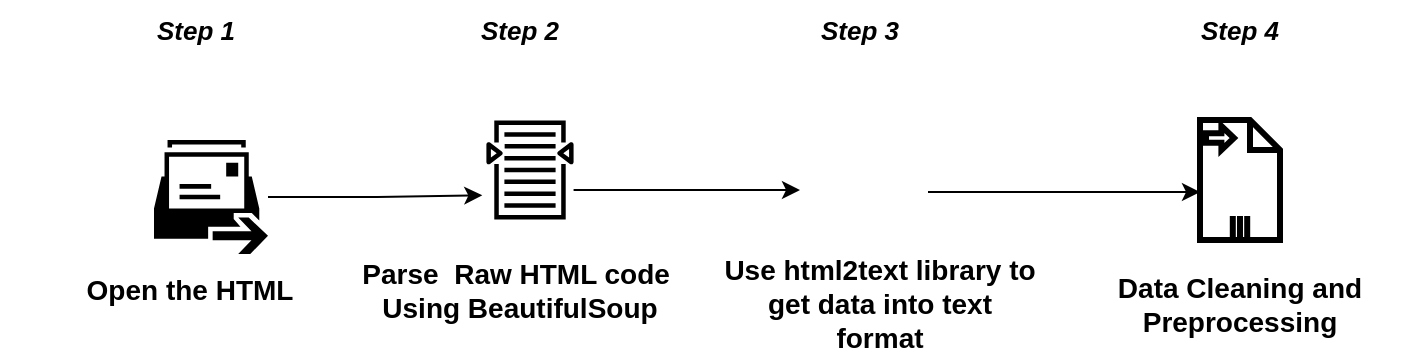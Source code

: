 <mxfile version="15.6.8" type="device"><diagram id="6AwjFFdpz6rfAEPs1J82" name="Page-1"><mxGraphModel dx="1002" dy="624" grid="1" gridSize="10" guides="1" tooltips="1" connect="1" arrows="1" fold="1" page="1" pageScale="1" pageWidth="827" pageHeight="1169" math="0" shadow="0"><root><mxCell id="0"/><mxCell id="1" parent="0"/><mxCell id="tLTQ6pL4F4r5ib3TNtQ9-9" value="" style="group" parent="1" vertex="1" connectable="0"><mxGeometry x="50" y="120" width="190" height="90" as="geometry"/></mxCell><mxCell id="tLTQ6pL4F4r5ib3TNtQ9-3" value="" style="sketch=0;pointerEvents=1;shadow=0;dashed=0;html=1;strokeColor=none;fillColor=#000000;labelPosition=center;verticalLabelPosition=bottom;verticalAlign=top;outlineConnect=0;align=center;shape=mxgraph.office.communications.local_move_request;fontFamily=Helvetica;fontSize=14;" parent="tLTQ6pL4F4r5ib3TNtQ9-9" vertex="1"><mxGeometry x="77" width="57" height="57" as="geometry"/></mxCell><mxCell id="tLTQ6pL4F4r5ib3TNtQ9-6" value="&lt;h4&gt;&lt;font style=&quot;font-size: 14px&quot;&gt;Open the HTML&lt;/font&gt;&lt;/h4&gt;" style="text;html=1;strokeColor=none;fillColor=none;align=center;verticalAlign=middle;whiteSpace=wrap;rounded=0;" parent="tLTQ6pL4F4r5ib3TNtQ9-9" vertex="1"><mxGeometry y="60" width="190" height="30" as="geometry"/></mxCell><mxCell id="tLTQ6pL4F4r5ib3TNtQ9-22" value="&lt;font style=&quot;font-size: 13px&quot;&gt;&lt;i&gt;&lt;b&gt;Step 1&lt;/b&gt;&lt;/i&gt;&lt;/font&gt;" style="text;html=1;strokeColor=none;fillColor=none;align=center;verticalAlign=middle;whiteSpace=wrap;rounded=0;sketch=0;fontFamily=Helvetica;fontSize=14;fontColor=#000000;" parent="1" vertex="1"><mxGeometry x="118" y="50" width="60" height="30" as="geometry"/></mxCell><mxCell id="tLTQ6pL4F4r5ib3TNtQ9-24" value="&lt;font style=&quot;font-size: 13px&quot;&gt;&lt;i&gt;&lt;b&gt;Step 4&lt;/b&gt;&lt;/i&gt;&lt;/font&gt;" style="text;html=1;strokeColor=none;fillColor=none;align=center;verticalAlign=middle;whiteSpace=wrap;rounded=0;sketch=0;fontFamily=Helvetica;fontSize=14;fontColor=#000000;" parent="1" vertex="1"><mxGeometry x="640" y="50" width="60" height="30" as="geometry"/></mxCell><mxCell id="tLTQ6pL4F4r5ib3TNtQ9-25" value="&lt;font style=&quot;font-size: 13px&quot;&gt;&lt;i&gt;&lt;b&gt;Step 3&lt;/b&gt;&lt;/i&gt;&lt;/font&gt;" style="text;html=1;strokeColor=none;fillColor=none;align=center;verticalAlign=middle;whiteSpace=wrap;rounded=0;sketch=0;fontFamily=Helvetica;fontSize=14;fontColor=#000000;" parent="1" vertex="1"><mxGeometry x="450.0" y="50" width="60" height="30" as="geometry"/></mxCell><mxCell id="tLTQ6pL4F4r5ib3TNtQ9-26" value="&lt;font style=&quot;font-size: 13px&quot;&gt;&lt;i&gt;&lt;b&gt;Step 2&lt;/b&gt;&lt;/i&gt;&lt;/font&gt;" style="text;html=1;strokeColor=none;fillColor=none;align=center;verticalAlign=middle;whiteSpace=wrap;rounded=0;sketch=0;fontFamily=Helvetica;fontSize=14;fontColor=#000000;" parent="1" vertex="1"><mxGeometry x="280" y="50" width="60" height="30" as="geometry"/></mxCell><mxCell id="tLTQ6pL4F4r5ib3TNtQ9-29" value="" style="group" parent="1" vertex="1" connectable="0"><mxGeometry x="600" y="110" width="160" height="117" as="geometry"/></mxCell><mxCell id="tLTQ6pL4F4r5ib3TNtQ9-19" value="&lt;b&gt;Data Cleaning and Preprocessing&lt;/b&gt;" style="text;html=1;strokeColor=none;fillColor=none;align=center;verticalAlign=middle;whiteSpace=wrap;rounded=0;sketch=0;fontFamily=Helvetica;fontSize=14;fontColor=#000000;" parent="tLTQ6pL4F4r5ib3TNtQ9-29" vertex="1"><mxGeometry x="-10" y="67" width="160" height="50" as="geometry"/></mxCell><mxCell id="JGiAmiKQbBhNEyGb2ke_-8" value="" style="shape=mxgraph.bpmn.data;labelPosition=center;verticalLabelPosition=bottom;align=center;verticalAlign=top;whiteSpace=wrap;size=15;html=1;bpmnTransferType=input;isCollection=1;rotation=0;flipV=1;flipH=1;strokeWidth=3;direction=west;" parent="tLTQ6pL4F4r5ib3TNtQ9-29" vertex="1"><mxGeometry x="50" width="40" height="60" as="geometry"/></mxCell><mxCell id="tLTQ6pL4F4r5ib3TNtQ9-32" style="edgeStyle=orthogonalEdgeStyle;rounded=0;orthogonalLoop=1;jettySize=auto;html=1;fontFamily=Helvetica;fontSize=13;fontColor=#000000;entryX=-0.047;entryY=0.756;entryDx=0;entryDy=0;entryPerimeter=0;" parent="1" source="tLTQ6pL4F4r5ib3TNtQ9-3" edge="1" target="JGiAmiKQbBhNEyGb2ke_-3"><mxGeometry relative="1" as="geometry"><mxPoint x="270" y="148" as="targetPoint"/></mxGeometry></mxCell><mxCell id="JGiAmiKQbBhNEyGb2ke_-2" value="" style="group" parent="1" vertex="1" connectable="0"><mxGeometry x="260" y="110" width="130" height="100" as="geometry"/></mxCell><mxCell id="JGiAmiKQbBhNEyGb2ke_-3" value="" style="sketch=0;outlineConnect=0;fontColor=#232F3E;gradientColor=none;fillColor=#000000;strokeColor=none;dashed=0;verticalLabelPosition=bottom;verticalAlign=top;align=center;html=1;fontSize=12;fontStyle=0;aspect=fixed;pointerEvents=1;shape=mxgraph.aws4.search_documents;fontFamily=Helvetica;" parent="JGiAmiKQbBhNEyGb2ke_-2" vertex="1"><mxGeometry x="33.2" width="43.59" height="50" as="geometry"/></mxCell><mxCell id="JGiAmiKQbBhNEyGb2ke_-4" value="&lt;h4&gt;&lt;font style=&quot;font-size: 14px&quot;&gt;Parse&amp;nbsp; Raw HTML code&amp;nbsp; Using BeautifulSoup&lt;/font&gt;&lt;/h4&gt;" style="text;html=1;strokeColor=none;fillColor=none;align=center;verticalAlign=middle;whiteSpace=wrap;rounded=0;" parent="JGiAmiKQbBhNEyGb2ke_-2" vertex="1"><mxGeometry x="-30" y="70" width="160" height="30" as="geometry"/></mxCell><mxCell id="JGiAmiKQbBhNEyGb2ke_-5" value="" style="group" parent="1" vertex="1" connectable="0"><mxGeometry x="410" y="110" width="160" height="117" as="geometry"/></mxCell><mxCell id="JGiAmiKQbBhNEyGb2ke_-6" value="" style="shape=image;html=1;verticalAlign=top;verticalLabelPosition=bottom;labelBackgroundColor=#ffffff;imageAspect=0;aspect=fixed;image=https://cdn0.iconfinder.com/data/icons/video-edit-tools/32/transition_conversion_convert_transfer_motion_split_slide-128.png;sketch=0;fontFamily=Helvetica;fontSize=14;fontColor=#000000;strokeWidth=10;fillColor=#000000;rotation=180;direction=west;" parent="JGiAmiKQbBhNEyGb2ke_-5" vertex="1"><mxGeometry x="40" width="64" height="64" as="geometry"/></mxCell><mxCell id="JGiAmiKQbBhNEyGb2ke_-7" value="&lt;b&gt;Use html2text library&amp;nbsp;to get data into text format&lt;/b&gt;" style="text;html=1;strokeColor=none;fillColor=none;align=center;verticalAlign=middle;whiteSpace=wrap;rounded=0;sketch=0;fontFamily=Helvetica;fontSize=14;fontColor=#000000;" parent="JGiAmiKQbBhNEyGb2ke_-5" vertex="1"><mxGeometry y="67" width="160" height="50" as="geometry"/></mxCell><mxCell id="5aBckUYhVIZXRp2FKL8z-1" style="edgeStyle=orthogonalEdgeStyle;rounded=0;orthogonalLoop=1;jettySize=auto;html=1;entryX=0;entryY=0.391;entryDx=0;entryDy=0;entryPerimeter=0;" edge="1" parent="1"><mxGeometry relative="1" as="geometry"><mxPoint x="336.79" y="145" as="sourcePoint"/><mxPoint x="450" y="145.024" as="targetPoint"/></mxGeometry></mxCell><mxCell id="5aBckUYhVIZXRp2FKL8z-2" style="edgeStyle=orthogonalEdgeStyle;rounded=0;orthogonalLoop=1;jettySize=auto;html=1;" edge="1" parent="1"><mxGeometry relative="1" as="geometry"><mxPoint x="650" y="146" as="targetPoint"/><mxPoint x="514" y="146" as="sourcePoint"/></mxGeometry></mxCell></root></mxGraphModel></diagram></mxfile>